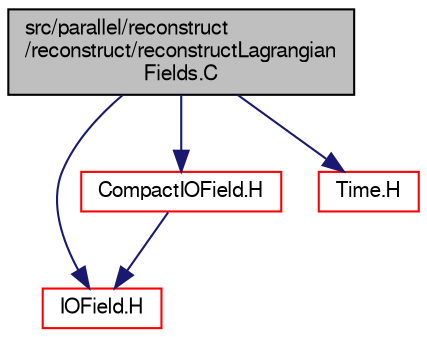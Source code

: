 digraph "src/parallel/reconstruct/reconstruct/reconstructLagrangianFields.C"
{
  bgcolor="transparent";
  edge [fontname="FreeSans",fontsize="10",labelfontname="FreeSans",labelfontsize="10"];
  node [fontname="FreeSans",fontsize="10",shape=record];
  Node0 [label="src/parallel/reconstruct\l/reconstruct/reconstructLagrangian\lFields.C",height=0.2,width=0.4,color="black", fillcolor="grey75", style="filled", fontcolor="black"];
  Node0 -> Node1 [color="midnightblue",fontsize="10",style="solid",fontname="FreeSans"];
  Node1 [label="IOField.H",height=0.2,width=0.4,color="red",URL="$a09032.html"];
  Node0 -> Node92 [color="midnightblue",fontsize="10",style="solid",fontname="FreeSans"];
  Node92 [label="CompactIOField.H",height=0.2,width=0.4,color="red",URL="$a09011.html"];
  Node92 -> Node1 [color="midnightblue",fontsize="10",style="solid",fontname="FreeSans"];
  Node0 -> Node93 [color="midnightblue",fontsize="10",style="solid",fontname="FreeSans"];
  Node93 [label="Time.H",height=0.2,width=0.4,color="red",URL="$a09311.html"];
}
